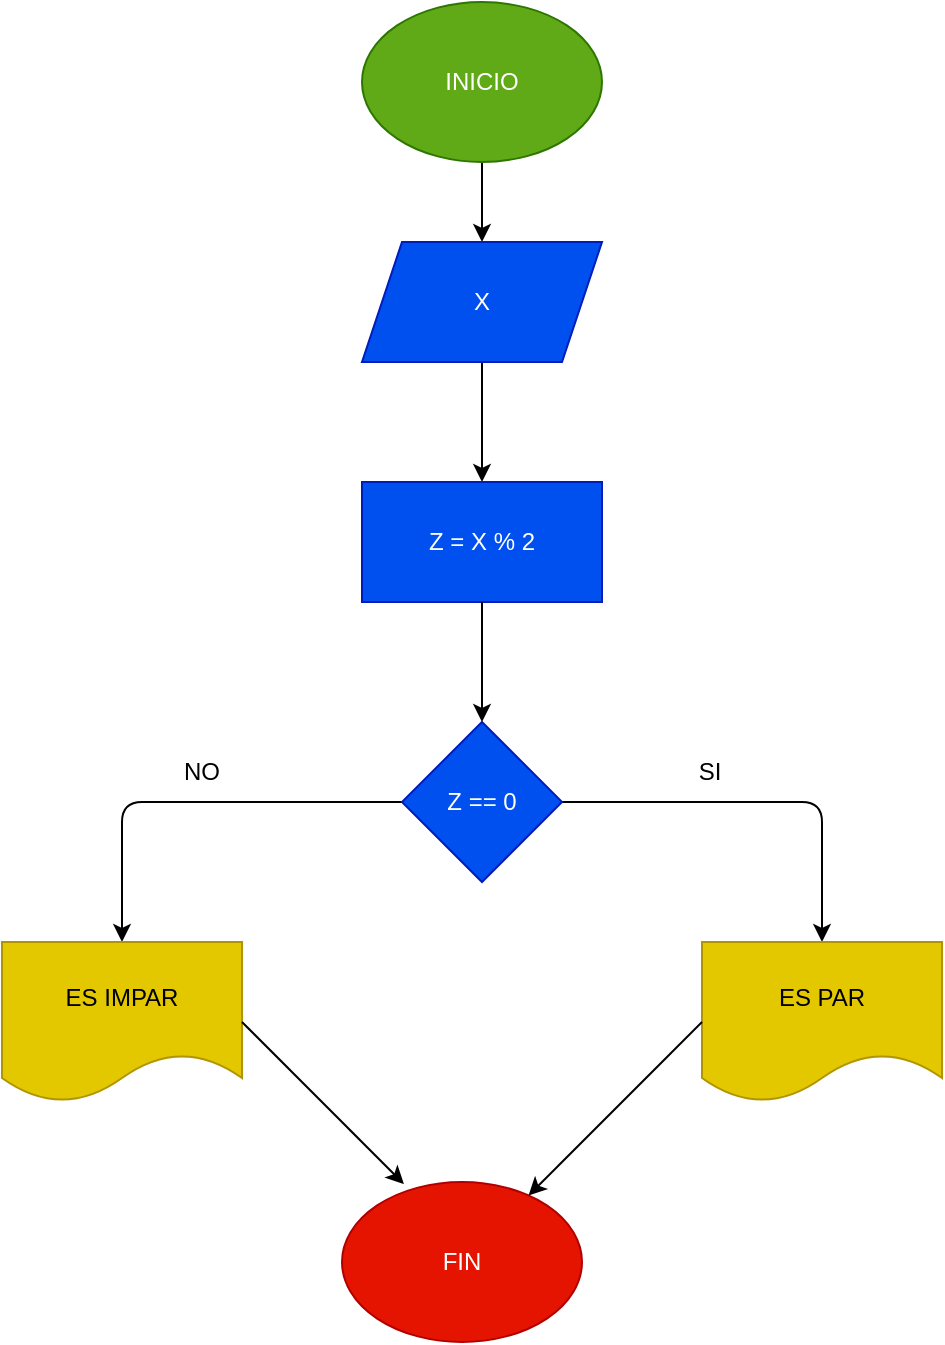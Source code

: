 <mxfile>
    <diagram id="9nMNrpcBvEdpKOnVJn1P" name="Página-1">
        <mxGraphModel dx="600" dy="478" grid="1" gridSize="10" guides="1" tooltips="1" connect="1" arrows="1" fold="1" page="1" pageScale="1" pageWidth="827" pageHeight="1169" math="0" shadow="0">
            <root>
                <mxCell id="0"/>
                <mxCell id="1" parent="0"/>
                <mxCell id="4" value="" style="edgeStyle=none;html=1;" parent="1" source="2" target="3" edge="1">
                    <mxGeometry relative="1" as="geometry"/>
                </mxCell>
                <mxCell id="2" value="INICIO" style="ellipse;whiteSpace=wrap;html=1;fillColor=#60a917;fontColor=#ffffff;strokeColor=#2D7600;" parent="1" vertex="1">
                    <mxGeometry x="270" y="40" width="120" height="80" as="geometry"/>
                </mxCell>
                <mxCell id="23" value="" style="edgeStyle=none;html=1;" edge="1" parent="1" source="3" target="22">
                    <mxGeometry relative="1" as="geometry"/>
                </mxCell>
                <mxCell id="3" value="X" style="shape=parallelogram;perimeter=parallelogramPerimeter;whiteSpace=wrap;html=1;fixedSize=1;fillColor=#0050ef;fontColor=#ffffff;strokeColor=#001DBC;" parent="1" vertex="1">
                    <mxGeometry x="270" y="160" width="120" height="60" as="geometry"/>
                </mxCell>
                <mxCell id="8" value="" style="edgeStyle=none;html=1;entryX=0.5;entryY=0;entryDx=0;entryDy=0;" parent="1" source="5" target="17" edge="1">
                    <mxGeometry relative="1" as="geometry">
                        <mxPoint x="500" y="510" as="targetPoint"/>
                        <Array as="points">
                            <mxPoint x="500" y="440"/>
                        </Array>
                    </mxGeometry>
                </mxCell>
                <mxCell id="10" value="" style="edgeStyle=none;html=1;entryX=0.5;entryY=0;entryDx=0;entryDy=0;" parent="1" source="5" target="16" edge="1">
                    <mxGeometry relative="1" as="geometry">
                        <mxPoint x="150" y="510" as="targetPoint"/>
                        <Array as="points">
                            <mxPoint x="150" y="440"/>
                        </Array>
                    </mxGeometry>
                </mxCell>
                <mxCell id="5" value="Z == 0" style="rhombus;whiteSpace=wrap;html=1;fillColor=#0050ef;fontColor=#ffffff;strokeColor=#001DBC;" parent="1" vertex="1">
                    <mxGeometry x="290" y="400" width="80" height="80" as="geometry"/>
                </mxCell>
                <mxCell id="12" value="NO" style="text;html=1;strokeColor=none;fillColor=none;align=center;verticalAlign=middle;whiteSpace=wrap;rounded=0;" parent="1" vertex="1">
                    <mxGeometry x="160" y="410" width="60" height="30" as="geometry"/>
                </mxCell>
                <mxCell id="13" value="SI" style="text;html=1;strokeColor=none;fillColor=none;align=center;verticalAlign=middle;whiteSpace=wrap;rounded=0;" parent="1" vertex="1">
                    <mxGeometry x="414" y="410" width="60" height="30" as="geometry"/>
                </mxCell>
                <mxCell id="16" value="ES IMPAR" style="shape=document;whiteSpace=wrap;html=1;boundedLbl=1;fillColor=#e3c800;fontColor=#000000;strokeColor=#B09500;" parent="1" vertex="1">
                    <mxGeometry x="90" y="510" width="120" height="80" as="geometry"/>
                </mxCell>
                <mxCell id="17" value="ES PAR" style="shape=document;whiteSpace=wrap;html=1;boundedLbl=1;fillColor=#e3c800;fontColor=#000000;strokeColor=#B09500;" parent="1" vertex="1">
                    <mxGeometry x="440" y="510" width="120" height="80" as="geometry"/>
                </mxCell>
                <mxCell id="18" value="FIN" style="ellipse;whiteSpace=wrap;html=1;fillColor=#e51400;fontColor=#ffffff;strokeColor=#B20000;" parent="1" vertex="1">
                    <mxGeometry x="260" y="630" width="120" height="80" as="geometry"/>
                </mxCell>
                <mxCell id="20" value="" style="endArrow=classic;html=1;exitX=1;exitY=0.5;exitDx=0;exitDy=0;entryX=0.258;entryY=0.013;entryDx=0;entryDy=0;entryPerimeter=0;" parent="1" source="16" target="18" edge="1">
                    <mxGeometry width="50" height="50" relative="1" as="geometry">
                        <mxPoint x="320" y="550" as="sourcePoint"/>
                        <mxPoint x="320" y="630" as="targetPoint"/>
                    </mxGeometry>
                </mxCell>
                <mxCell id="21" value="" style="endArrow=classic;html=1;exitX=0;exitY=0.5;exitDx=0;exitDy=0;" parent="1" source="17" target="18" edge="1">
                    <mxGeometry width="50" height="50" relative="1" as="geometry">
                        <mxPoint x="370" y="600" as="sourcePoint"/>
                        <mxPoint x="420" y="550" as="targetPoint"/>
                    </mxGeometry>
                </mxCell>
                <mxCell id="22" value="Z = X % 2" style="whiteSpace=wrap;html=1;fillColor=#0050ef;strokeColor=#001DBC;fontColor=#ffffff;" vertex="1" parent="1">
                    <mxGeometry x="270" y="280" width="120" height="60" as="geometry"/>
                </mxCell>
                <mxCell id="24" value="" style="endArrow=classic;html=1;exitX=0.5;exitY=1;exitDx=0;exitDy=0;" edge="1" parent="1" source="22" target="5">
                    <mxGeometry width="50" height="50" relative="1" as="geometry">
                        <mxPoint x="180" y="480" as="sourcePoint"/>
                        <mxPoint x="230" y="430" as="targetPoint"/>
                    </mxGeometry>
                </mxCell>
            </root>
        </mxGraphModel>
    </diagram>
</mxfile>